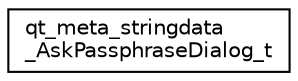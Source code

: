digraph "Graphical Class Hierarchy"
{
 // LATEX_PDF_SIZE
  edge [fontname="Helvetica",fontsize="10",labelfontname="Helvetica",labelfontsize="10"];
  node [fontname="Helvetica",fontsize="10",shape=record];
  rankdir="LR";
  Node0 [label="qt_meta_stringdata\l_AskPassphraseDialog_t",height=0.2,width=0.4,color="black", fillcolor="white", style="filled",URL="$structqt__meta__stringdata___ask_passphrase_dialog__t.html",tooltip=" "];
}
